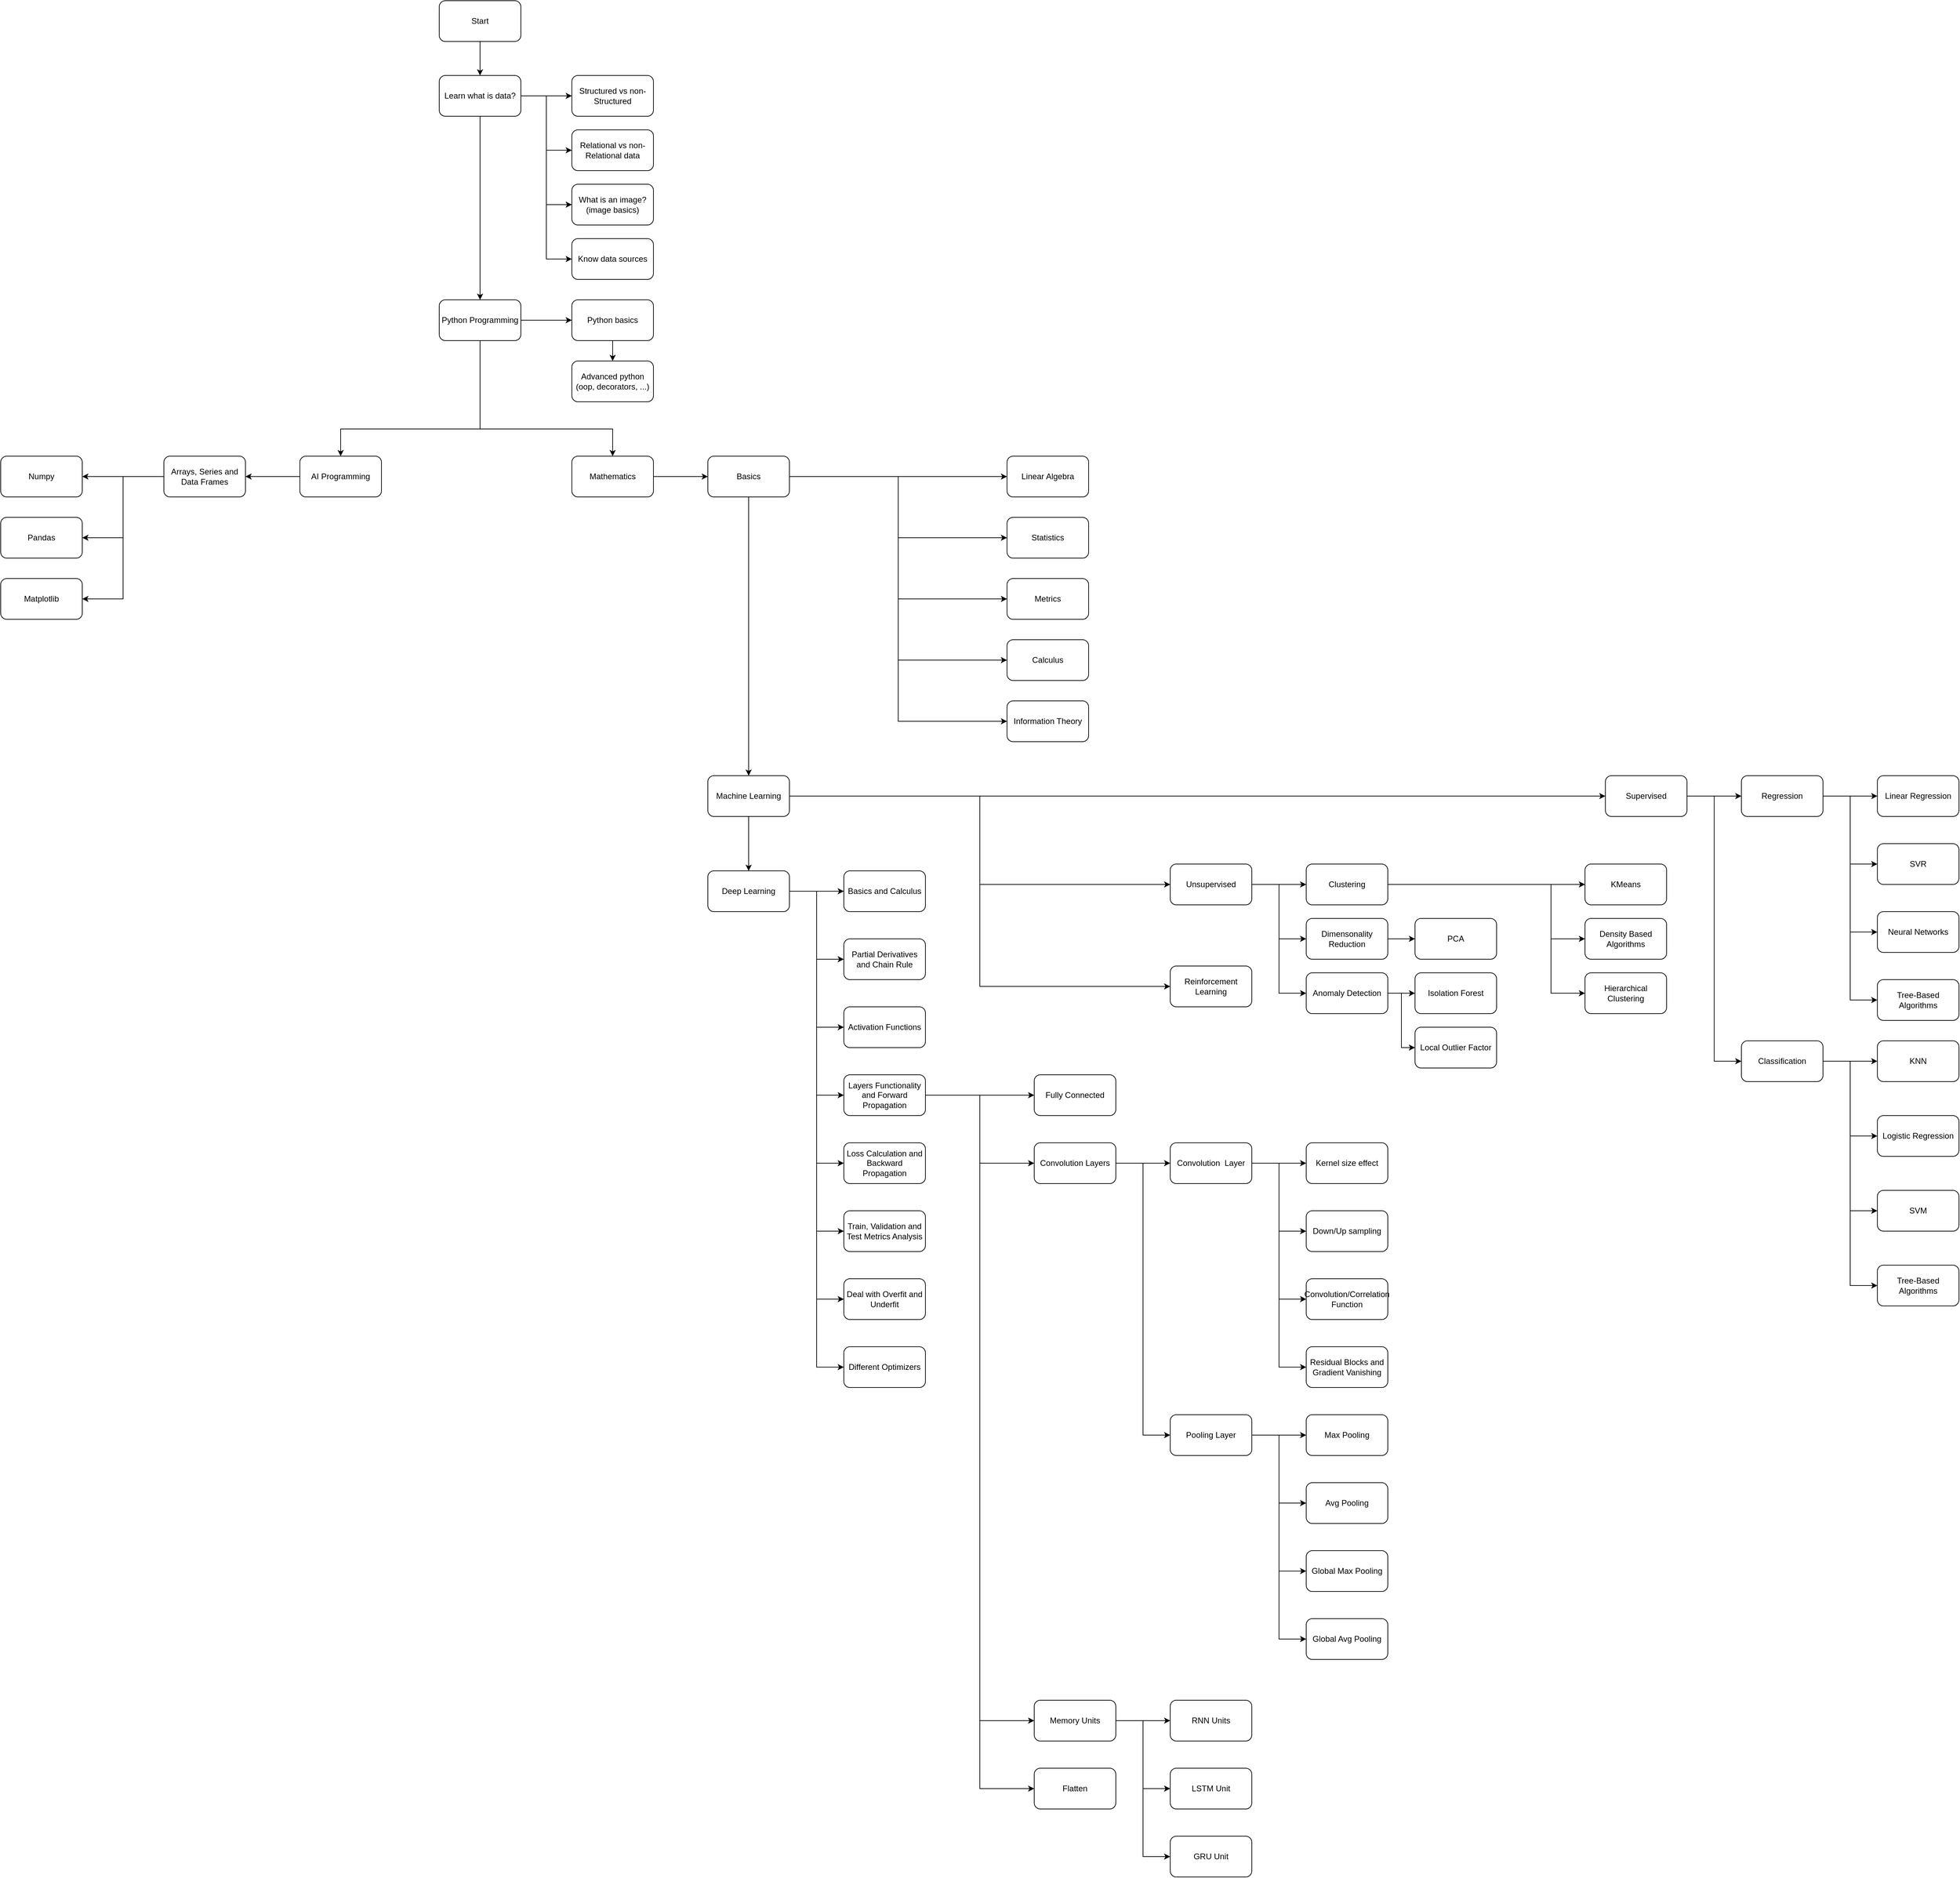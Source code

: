 <mxfile version="21.3.8" type="github">
  <diagram name="Page-1" id="aSMqkt42Gs_4Adb-Ifj2">
    <mxGraphModel dx="2161" dy="725" grid="1" gridSize="10" guides="1" tooltips="1" connect="1" arrows="1" fold="1" page="1" pageScale="1" pageWidth="850" pageHeight="1100" math="0" shadow="0">
      <root>
        <mxCell id="0" />
        <mxCell id="1" parent="0" />
        <mxCell id="REgde3PiPl2RJDlb76gh-10" style="edgeStyle=orthogonalEdgeStyle;rounded=0;orthogonalLoop=1;jettySize=auto;html=1;exitX=0.5;exitY=1;exitDx=0;exitDy=0;entryX=0.5;entryY=0;entryDx=0;entryDy=0;" edge="1" parent="1" source="REgde3PiPl2RJDlb76gh-1" target="REgde3PiPl2RJDlb76gh-3">
          <mxGeometry relative="1" as="geometry" />
        </mxCell>
        <mxCell id="REgde3PiPl2RJDlb76gh-1" value="Start" style="rounded=1;whiteSpace=wrap;html=1;" vertex="1" parent="1">
          <mxGeometry x="365" y="60" width="120" height="60" as="geometry" />
        </mxCell>
        <mxCell id="REgde3PiPl2RJDlb76gh-14" style="edgeStyle=orthogonalEdgeStyle;rounded=0;orthogonalLoop=1;jettySize=auto;html=1;entryX=0.5;entryY=0;entryDx=0;entryDy=0;" edge="1" parent="1" source="REgde3PiPl2RJDlb76gh-3" target="REgde3PiPl2RJDlb76gh-13">
          <mxGeometry relative="1" as="geometry" />
        </mxCell>
        <mxCell id="REgde3PiPl2RJDlb76gh-26" style="edgeStyle=orthogonalEdgeStyle;rounded=0;orthogonalLoop=1;jettySize=auto;html=1;exitX=1;exitY=0.5;exitDx=0;exitDy=0;entryX=0;entryY=0.5;entryDx=0;entryDy=0;" edge="1" parent="1" source="REgde3PiPl2RJDlb76gh-3" target="REgde3PiPl2RJDlb76gh-4">
          <mxGeometry relative="1" as="geometry" />
        </mxCell>
        <mxCell id="REgde3PiPl2RJDlb76gh-27" style="edgeStyle=orthogonalEdgeStyle;rounded=0;orthogonalLoop=1;jettySize=auto;html=1;exitX=1;exitY=0.5;exitDx=0;exitDy=0;entryX=0;entryY=0.5;entryDx=0;entryDy=0;" edge="1" parent="1" source="REgde3PiPl2RJDlb76gh-3" target="REgde3PiPl2RJDlb76gh-5">
          <mxGeometry relative="1" as="geometry" />
        </mxCell>
        <mxCell id="REgde3PiPl2RJDlb76gh-28" style="edgeStyle=orthogonalEdgeStyle;rounded=0;orthogonalLoop=1;jettySize=auto;html=1;exitX=1;exitY=0.5;exitDx=0;exitDy=0;entryX=0;entryY=0.5;entryDx=0;entryDy=0;" edge="1" parent="1" source="REgde3PiPl2RJDlb76gh-3" target="REgde3PiPl2RJDlb76gh-6">
          <mxGeometry relative="1" as="geometry" />
        </mxCell>
        <mxCell id="REgde3PiPl2RJDlb76gh-29" style="edgeStyle=orthogonalEdgeStyle;rounded=0;orthogonalLoop=1;jettySize=auto;html=1;exitX=1;exitY=0.5;exitDx=0;exitDy=0;entryX=0;entryY=0.5;entryDx=0;entryDy=0;" edge="1" parent="1" source="REgde3PiPl2RJDlb76gh-3" target="REgde3PiPl2RJDlb76gh-23">
          <mxGeometry relative="1" as="geometry" />
        </mxCell>
        <mxCell id="REgde3PiPl2RJDlb76gh-3" value="Learn what is data?" style="rounded=1;whiteSpace=wrap;html=1;" vertex="1" parent="1">
          <mxGeometry x="365" y="170" width="120" height="60" as="geometry" />
        </mxCell>
        <mxCell id="REgde3PiPl2RJDlb76gh-4" value="Structured vs non-Structured" style="rounded=1;whiteSpace=wrap;html=1;" vertex="1" parent="1">
          <mxGeometry x="560" y="170" width="120" height="60" as="geometry" />
        </mxCell>
        <mxCell id="REgde3PiPl2RJDlb76gh-5" value="Relational vs non-Relational data" style="rounded=1;whiteSpace=wrap;html=1;" vertex="1" parent="1">
          <mxGeometry x="560" y="250" width="120" height="60" as="geometry" />
        </mxCell>
        <mxCell id="REgde3PiPl2RJDlb76gh-6" value="What is an image?&lt;br&gt;(image basics)" style="rounded=1;whiteSpace=wrap;html=1;" vertex="1" parent="1">
          <mxGeometry x="560" y="330" width="120" height="60" as="geometry" />
        </mxCell>
        <mxCell id="REgde3PiPl2RJDlb76gh-17" style="edgeStyle=orthogonalEdgeStyle;rounded=0;orthogonalLoop=1;jettySize=auto;html=1;exitX=1;exitY=0.5;exitDx=0;exitDy=0;entryX=0;entryY=0.5;entryDx=0;entryDy=0;" edge="1" parent="1" source="REgde3PiPl2RJDlb76gh-13" target="REgde3PiPl2RJDlb76gh-15">
          <mxGeometry relative="1" as="geometry" />
        </mxCell>
        <mxCell id="REgde3PiPl2RJDlb76gh-21" style="edgeStyle=orthogonalEdgeStyle;rounded=0;orthogonalLoop=1;jettySize=auto;html=1;exitX=0.5;exitY=1;exitDx=0;exitDy=0;entryX=0.5;entryY=0;entryDx=0;entryDy=0;" edge="1" parent="1" source="REgde3PiPl2RJDlb76gh-13" target="REgde3PiPl2RJDlb76gh-20">
          <mxGeometry relative="1" as="geometry">
            <Array as="points">
              <mxPoint x="425" y="690" />
              <mxPoint x="620" y="690" />
            </Array>
          </mxGeometry>
        </mxCell>
        <mxCell id="REgde3PiPl2RJDlb76gh-22" style="edgeStyle=orthogonalEdgeStyle;rounded=0;orthogonalLoop=1;jettySize=auto;html=1;exitX=0.5;exitY=1;exitDx=0;exitDy=0;entryX=0.5;entryY=0;entryDx=0;entryDy=0;" edge="1" parent="1" source="REgde3PiPl2RJDlb76gh-13" target="REgde3PiPl2RJDlb76gh-19">
          <mxGeometry relative="1" as="geometry">
            <Array as="points">
              <mxPoint x="425" y="690" />
              <mxPoint x="220" y="690" />
            </Array>
          </mxGeometry>
        </mxCell>
        <mxCell id="REgde3PiPl2RJDlb76gh-13" value="Python Programming" style="rounded=1;whiteSpace=wrap;html=1;" vertex="1" parent="1">
          <mxGeometry x="365" y="500" width="120" height="60" as="geometry" />
        </mxCell>
        <mxCell id="REgde3PiPl2RJDlb76gh-18" style="edgeStyle=orthogonalEdgeStyle;rounded=0;orthogonalLoop=1;jettySize=auto;html=1;exitX=0.5;exitY=1;exitDx=0;exitDy=0;entryX=0.5;entryY=0;entryDx=0;entryDy=0;" edge="1" parent="1" source="REgde3PiPl2RJDlb76gh-15" target="REgde3PiPl2RJDlb76gh-16">
          <mxGeometry relative="1" as="geometry" />
        </mxCell>
        <mxCell id="REgde3PiPl2RJDlb76gh-15" value="Python basics" style="rounded=1;whiteSpace=wrap;html=1;" vertex="1" parent="1">
          <mxGeometry x="560" y="500" width="120" height="60" as="geometry" />
        </mxCell>
        <mxCell id="REgde3PiPl2RJDlb76gh-16" value="Advanced python&lt;br&gt;(oop, decorators, ...)" style="rounded=1;whiteSpace=wrap;html=1;" vertex="1" parent="1">
          <mxGeometry x="560" y="590" width="120" height="60" as="geometry" />
        </mxCell>
        <mxCell id="REgde3PiPl2RJDlb76gh-36" style="edgeStyle=orthogonalEdgeStyle;rounded=0;orthogonalLoop=1;jettySize=auto;html=1;exitX=0;exitY=0.5;exitDx=0;exitDy=0;entryX=1;entryY=0.5;entryDx=0;entryDy=0;" edge="1" parent="1" source="REgde3PiPl2RJDlb76gh-19" target="REgde3PiPl2RJDlb76gh-35">
          <mxGeometry relative="1" as="geometry" />
        </mxCell>
        <mxCell id="REgde3PiPl2RJDlb76gh-19" value="AI Programming" style="rounded=1;whiteSpace=wrap;html=1;" vertex="1" parent="1">
          <mxGeometry x="160" y="730" width="120" height="60" as="geometry" />
        </mxCell>
        <mxCell id="REgde3PiPl2RJDlb76gh-45" style="edgeStyle=orthogonalEdgeStyle;rounded=0;orthogonalLoop=1;jettySize=auto;html=1;exitX=1;exitY=0.5;exitDx=0;exitDy=0;entryX=0;entryY=0.5;entryDx=0;entryDy=0;" edge="1" parent="1" source="REgde3PiPl2RJDlb76gh-20" target="REgde3PiPl2RJDlb76gh-42">
          <mxGeometry relative="1" as="geometry" />
        </mxCell>
        <mxCell id="REgde3PiPl2RJDlb76gh-20" value="Mathematics" style="rounded=1;whiteSpace=wrap;html=1;" vertex="1" parent="1">
          <mxGeometry x="560" y="730" width="120" height="60" as="geometry" />
        </mxCell>
        <mxCell id="REgde3PiPl2RJDlb76gh-23" value="Know data sources" style="rounded=1;whiteSpace=wrap;html=1;" vertex="1" parent="1">
          <mxGeometry x="560" y="410" width="120" height="60" as="geometry" />
        </mxCell>
        <mxCell id="REgde3PiPl2RJDlb76gh-32" value="Numpy" style="rounded=1;whiteSpace=wrap;html=1;" vertex="1" parent="1">
          <mxGeometry x="-280" y="730" width="120" height="60" as="geometry" />
        </mxCell>
        <mxCell id="REgde3PiPl2RJDlb76gh-33" value="Pandas" style="rounded=1;whiteSpace=wrap;html=1;" vertex="1" parent="1">
          <mxGeometry x="-280" y="820" width="120" height="60" as="geometry" />
        </mxCell>
        <mxCell id="REgde3PiPl2RJDlb76gh-34" value="Matplotlib" style="rounded=1;whiteSpace=wrap;html=1;" vertex="1" parent="1">
          <mxGeometry x="-280" y="910" width="120" height="60" as="geometry" />
        </mxCell>
        <mxCell id="REgde3PiPl2RJDlb76gh-39" style="edgeStyle=orthogonalEdgeStyle;rounded=0;orthogonalLoop=1;jettySize=auto;html=1;exitX=0;exitY=0.5;exitDx=0;exitDy=0;entryX=1;entryY=0.5;entryDx=0;entryDy=0;" edge="1" parent="1" source="REgde3PiPl2RJDlb76gh-35" target="REgde3PiPl2RJDlb76gh-32">
          <mxGeometry relative="1" as="geometry" />
        </mxCell>
        <mxCell id="REgde3PiPl2RJDlb76gh-40" style="edgeStyle=orthogonalEdgeStyle;rounded=0;orthogonalLoop=1;jettySize=auto;html=1;exitX=0;exitY=0.5;exitDx=0;exitDy=0;entryX=1;entryY=0.5;entryDx=0;entryDy=0;" edge="1" parent="1" source="REgde3PiPl2RJDlb76gh-35" target="REgde3PiPl2RJDlb76gh-33">
          <mxGeometry relative="1" as="geometry" />
        </mxCell>
        <mxCell id="REgde3PiPl2RJDlb76gh-41" style="edgeStyle=orthogonalEdgeStyle;rounded=0;orthogonalLoop=1;jettySize=auto;html=1;exitX=0;exitY=0.5;exitDx=0;exitDy=0;entryX=1;entryY=0.5;entryDx=0;entryDy=0;" edge="1" parent="1" source="REgde3PiPl2RJDlb76gh-35" target="REgde3PiPl2RJDlb76gh-34">
          <mxGeometry relative="1" as="geometry" />
        </mxCell>
        <mxCell id="REgde3PiPl2RJDlb76gh-35" value="Arrays, Series and Data Frames" style="rounded=1;whiteSpace=wrap;html=1;" vertex="1" parent="1">
          <mxGeometry x="-40" y="730" width="120" height="60" as="geometry" />
        </mxCell>
        <mxCell id="REgde3PiPl2RJDlb76gh-47" style="edgeStyle=orthogonalEdgeStyle;rounded=0;orthogonalLoop=1;jettySize=auto;html=1;exitX=1;exitY=0.5;exitDx=0;exitDy=0;entryX=0;entryY=0.5;entryDx=0;entryDy=0;" edge="1" parent="1" source="REgde3PiPl2RJDlb76gh-42" target="REgde3PiPl2RJDlb76gh-46">
          <mxGeometry relative="1" as="geometry" />
        </mxCell>
        <mxCell id="REgde3PiPl2RJDlb76gh-49" style="edgeStyle=orthogonalEdgeStyle;rounded=0;orthogonalLoop=1;jettySize=auto;html=1;exitX=1;exitY=0.5;exitDx=0;exitDy=0;entryX=0;entryY=0.5;entryDx=0;entryDy=0;" edge="1" parent="1" source="REgde3PiPl2RJDlb76gh-42" target="REgde3PiPl2RJDlb76gh-48">
          <mxGeometry relative="1" as="geometry" />
        </mxCell>
        <mxCell id="REgde3PiPl2RJDlb76gh-51" style="edgeStyle=orthogonalEdgeStyle;rounded=0;orthogonalLoop=1;jettySize=auto;html=1;exitX=1;exitY=0.5;exitDx=0;exitDy=0;entryX=0;entryY=0.5;entryDx=0;entryDy=0;" edge="1" parent="1" source="REgde3PiPl2RJDlb76gh-42" target="REgde3PiPl2RJDlb76gh-50">
          <mxGeometry relative="1" as="geometry" />
        </mxCell>
        <mxCell id="REgde3PiPl2RJDlb76gh-53" style="edgeStyle=orthogonalEdgeStyle;rounded=0;orthogonalLoop=1;jettySize=auto;html=1;exitX=1;exitY=0.5;exitDx=0;exitDy=0;entryX=0;entryY=0.5;entryDx=0;entryDy=0;" edge="1" parent="1" source="REgde3PiPl2RJDlb76gh-42" target="REgde3PiPl2RJDlb76gh-52">
          <mxGeometry relative="1" as="geometry" />
        </mxCell>
        <mxCell id="REgde3PiPl2RJDlb76gh-55" style="edgeStyle=orthogonalEdgeStyle;rounded=0;orthogonalLoop=1;jettySize=auto;html=1;exitX=1;exitY=0.5;exitDx=0;exitDy=0;entryX=0;entryY=0.5;entryDx=0;entryDy=0;" edge="1" parent="1" source="REgde3PiPl2RJDlb76gh-42" target="REgde3PiPl2RJDlb76gh-54">
          <mxGeometry relative="1" as="geometry" />
        </mxCell>
        <mxCell id="REgde3PiPl2RJDlb76gh-56" style="edgeStyle=orthogonalEdgeStyle;rounded=0;orthogonalLoop=1;jettySize=auto;html=1;exitX=0.5;exitY=1;exitDx=0;exitDy=0;" edge="1" parent="1" source="REgde3PiPl2RJDlb76gh-42" target="REgde3PiPl2RJDlb76gh-43">
          <mxGeometry relative="1" as="geometry" />
        </mxCell>
        <mxCell id="REgde3PiPl2RJDlb76gh-42" value="Basics" style="rounded=1;whiteSpace=wrap;html=1;" vertex="1" parent="1">
          <mxGeometry x="760" y="730" width="120" height="60" as="geometry" />
        </mxCell>
        <mxCell id="REgde3PiPl2RJDlb76gh-62" style="edgeStyle=orthogonalEdgeStyle;rounded=0;orthogonalLoop=1;jettySize=auto;html=1;exitX=1;exitY=0.5;exitDx=0;exitDy=0;entryX=0;entryY=0.5;entryDx=0;entryDy=0;" edge="1" parent="1" source="REgde3PiPl2RJDlb76gh-43" target="REgde3PiPl2RJDlb76gh-57">
          <mxGeometry relative="1" as="geometry" />
        </mxCell>
        <mxCell id="REgde3PiPl2RJDlb76gh-116" style="edgeStyle=orthogonalEdgeStyle;rounded=0;orthogonalLoop=1;jettySize=auto;html=1;exitX=0.5;exitY=1;exitDx=0;exitDy=0;" edge="1" parent="1" source="REgde3PiPl2RJDlb76gh-43" target="REgde3PiPl2RJDlb76gh-44">
          <mxGeometry relative="1" as="geometry" />
        </mxCell>
        <mxCell id="REgde3PiPl2RJDlb76gh-139" style="edgeStyle=orthogonalEdgeStyle;rounded=0;orthogonalLoop=1;jettySize=auto;html=1;exitX=1;exitY=0.5;exitDx=0;exitDy=0;entryX=0;entryY=0.5;entryDx=0;entryDy=0;" edge="1" parent="1" source="REgde3PiPl2RJDlb76gh-43" target="REgde3PiPl2RJDlb76gh-58">
          <mxGeometry relative="1" as="geometry" />
        </mxCell>
        <mxCell id="REgde3PiPl2RJDlb76gh-140" style="edgeStyle=orthogonalEdgeStyle;rounded=0;orthogonalLoop=1;jettySize=auto;html=1;exitX=1;exitY=0.5;exitDx=0;exitDy=0;entryX=0;entryY=0.5;entryDx=0;entryDy=0;" edge="1" parent="1" source="REgde3PiPl2RJDlb76gh-43" target="REgde3PiPl2RJDlb76gh-59">
          <mxGeometry relative="1" as="geometry" />
        </mxCell>
        <mxCell id="REgde3PiPl2RJDlb76gh-43" value="Machine Learning" style="rounded=1;whiteSpace=wrap;html=1;" vertex="1" parent="1">
          <mxGeometry x="760" y="1200" width="120" height="60" as="geometry" />
        </mxCell>
        <mxCell id="REgde3PiPl2RJDlb76gh-68" style="edgeStyle=orthogonalEdgeStyle;rounded=0;orthogonalLoop=1;jettySize=auto;html=1;exitX=1;exitY=0.5;exitDx=0;exitDy=0;entryX=0;entryY=0.5;entryDx=0;entryDy=0;" edge="1" parent="1" source="REgde3PiPl2RJDlb76gh-44" target="REgde3PiPl2RJDlb76gh-63">
          <mxGeometry relative="1" as="geometry" />
        </mxCell>
        <mxCell id="REgde3PiPl2RJDlb76gh-69" style="edgeStyle=orthogonalEdgeStyle;rounded=0;orthogonalLoop=1;jettySize=auto;html=1;exitX=1;exitY=0.5;exitDx=0;exitDy=0;entryX=0;entryY=0.5;entryDx=0;entryDy=0;" edge="1" parent="1" source="REgde3PiPl2RJDlb76gh-44" target="REgde3PiPl2RJDlb76gh-64">
          <mxGeometry relative="1" as="geometry" />
        </mxCell>
        <mxCell id="REgde3PiPl2RJDlb76gh-70" style="edgeStyle=orthogonalEdgeStyle;rounded=0;orthogonalLoop=1;jettySize=auto;html=1;exitX=1;exitY=0.5;exitDx=0;exitDy=0;entryX=0;entryY=0.5;entryDx=0;entryDy=0;" edge="1" parent="1" source="REgde3PiPl2RJDlb76gh-44" target="REgde3PiPl2RJDlb76gh-65">
          <mxGeometry relative="1" as="geometry" />
        </mxCell>
        <mxCell id="REgde3PiPl2RJDlb76gh-71" style="edgeStyle=orthogonalEdgeStyle;rounded=0;orthogonalLoop=1;jettySize=auto;html=1;exitX=1;exitY=0.5;exitDx=0;exitDy=0;entryX=0;entryY=0.5;entryDx=0;entryDy=0;" edge="1" parent="1" source="REgde3PiPl2RJDlb76gh-44" target="REgde3PiPl2RJDlb76gh-66">
          <mxGeometry relative="1" as="geometry" />
        </mxCell>
        <mxCell id="REgde3PiPl2RJDlb76gh-72" style="edgeStyle=orthogonalEdgeStyle;rounded=0;orthogonalLoop=1;jettySize=auto;html=1;exitX=1;exitY=0.5;exitDx=0;exitDy=0;entryX=0;entryY=0.5;entryDx=0;entryDy=0;" edge="1" parent="1" source="REgde3PiPl2RJDlb76gh-44" target="REgde3PiPl2RJDlb76gh-67">
          <mxGeometry relative="1" as="geometry" />
        </mxCell>
        <mxCell id="REgde3PiPl2RJDlb76gh-75" style="edgeStyle=orthogonalEdgeStyle;rounded=0;orthogonalLoop=1;jettySize=auto;html=1;exitX=1;exitY=0.5;exitDx=0;exitDy=0;entryX=0;entryY=0.5;entryDx=0;entryDy=0;" edge="1" parent="1" source="REgde3PiPl2RJDlb76gh-44" target="REgde3PiPl2RJDlb76gh-73">
          <mxGeometry relative="1" as="geometry" />
        </mxCell>
        <mxCell id="REgde3PiPl2RJDlb76gh-76" style="edgeStyle=orthogonalEdgeStyle;rounded=0;orthogonalLoop=1;jettySize=auto;html=1;exitX=1;exitY=0.5;exitDx=0;exitDy=0;entryX=0;entryY=0.5;entryDx=0;entryDy=0;" edge="1" parent="1" source="REgde3PiPl2RJDlb76gh-44" target="REgde3PiPl2RJDlb76gh-74">
          <mxGeometry relative="1" as="geometry" />
        </mxCell>
        <mxCell id="REgde3PiPl2RJDlb76gh-78" style="edgeStyle=orthogonalEdgeStyle;rounded=0;orthogonalLoop=1;jettySize=auto;html=1;exitX=1;exitY=0.5;exitDx=0;exitDy=0;entryX=0;entryY=0.5;entryDx=0;entryDy=0;" edge="1" parent="1" source="REgde3PiPl2RJDlb76gh-44" target="REgde3PiPl2RJDlb76gh-77">
          <mxGeometry relative="1" as="geometry" />
        </mxCell>
        <mxCell id="REgde3PiPl2RJDlb76gh-44" value="Deep Learning" style="rounded=1;whiteSpace=wrap;html=1;" vertex="1" parent="1">
          <mxGeometry x="760" y="1340" width="120" height="60" as="geometry" />
        </mxCell>
        <mxCell id="REgde3PiPl2RJDlb76gh-46" value="Linear Algebra" style="rounded=1;whiteSpace=wrap;html=1;" vertex="1" parent="1">
          <mxGeometry x="1200" y="730" width="120" height="60" as="geometry" />
        </mxCell>
        <mxCell id="REgde3PiPl2RJDlb76gh-48" value="Statistics" style="rounded=1;whiteSpace=wrap;html=1;" vertex="1" parent="1">
          <mxGeometry x="1200" y="820" width="120" height="60" as="geometry" />
        </mxCell>
        <mxCell id="REgde3PiPl2RJDlb76gh-50" value="Metrics" style="rounded=1;whiteSpace=wrap;html=1;" vertex="1" parent="1">
          <mxGeometry x="1200" y="910" width="120" height="60" as="geometry" />
        </mxCell>
        <mxCell id="REgde3PiPl2RJDlb76gh-52" value="Calculus" style="rounded=1;whiteSpace=wrap;html=1;" vertex="1" parent="1">
          <mxGeometry x="1200" y="1000" width="120" height="60" as="geometry" />
        </mxCell>
        <mxCell id="REgde3PiPl2RJDlb76gh-54" value="Information Theory" style="rounded=1;whiteSpace=wrap;html=1;" vertex="1" parent="1">
          <mxGeometry x="1200" y="1090" width="120" height="60" as="geometry" />
        </mxCell>
        <mxCell id="REgde3PiPl2RJDlb76gh-118" style="edgeStyle=orthogonalEdgeStyle;rounded=0;orthogonalLoop=1;jettySize=auto;html=1;exitX=1;exitY=0.5;exitDx=0;exitDy=0;entryX=0;entryY=0.5;entryDx=0;entryDy=0;" edge="1" parent="1" source="REgde3PiPl2RJDlb76gh-57" target="REgde3PiPl2RJDlb76gh-60">
          <mxGeometry relative="1" as="geometry" />
        </mxCell>
        <mxCell id="REgde3PiPl2RJDlb76gh-119" style="edgeStyle=orthogonalEdgeStyle;rounded=0;orthogonalLoop=1;jettySize=auto;html=1;exitX=1;exitY=0.5;exitDx=0;exitDy=0;entryX=0;entryY=0.5;entryDx=0;entryDy=0;" edge="1" parent="1" source="REgde3PiPl2RJDlb76gh-57" target="REgde3PiPl2RJDlb76gh-61">
          <mxGeometry relative="1" as="geometry" />
        </mxCell>
        <mxCell id="REgde3PiPl2RJDlb76gh-57" value="Supervised&lt;br&gt;" style="rounded=1;whiteSpace=wrap;html=1;" vertex="1" parent="1">
          <mxGeometry x="2080" y="1200" width="120" height="60" as="geometry" />
        </mxCell>
        <mxCell id="REgde3PiPl2RJDlb76gh-143" style="edgeStyle=orthogonalEdgeStyle;rounded=0;orthogonalLoop=1;jettySize=auto;html=1;exitX=1;exitY=0.5;exitDx=0;exitDy=0;entryX=0;entryY=0.5;entryDx=0;entryDy=0;" edge="1" parent="1" source="REgde3PiPl2RJDlb76gh-58" target="REgde3PiPl2RJDlb76gh-142">
          <mxGeometry relative="1" as="geometry" />
        </mxCell>
        <mxCell id="REgde3PiPl2RJDlb76gh-149" style="edgeStyle=orthogonalEdgeStyle;rounded=0;orthogonalLoop=1;jettySize=auto;html=1;exitX=1;exitY=0.5;exitDx=0;exitDy=0;entryX=0;entryY=0.5;entryDx=0;entryDy=0;" edge="1" parent="1" source="REgde3PiPl2RJDlb76gh-58" target="REgde3PiPl2RJDlb76gh-148">
          <mxGeometry relative="1" as="geometry" />
        </mxCell>
        <mxCell id="REgde3PiPl2RJDlb76gh-151" style="edgeStyle=orthogonalEdgeStyle;rounded=0;orthogonalLoop=1;jettySize=auto;html=1;exitX=1;exitY=0.5;exitDx=0;exitDy=0;entryX=0;entryY=0.5;entryDx=0;entryDy=0;" edge="1" parent="1" source="REgde3PiPl2RJDlb76gh-58" target="REgde3PiPl2RJDlb76gh-150">
          <mxGeometry relative="1" as="geometry" />
        </mxCell>
        <mxCell id="REgde3PiPl2RJDlb76gh-58" value="Unsupervised" style="rounded=1;whiteSpace=wrap;html=1;" vertex="1" parent="1">
          <mxGeometry x="1440" y="1330" width="120" height="60" as="geometry" />
        </mxCell>
        <mxCell id="REgde3PiPl2RJDlb76gh-59" value="Reinforcement Learning" style="rounded=1;whiteSpace=wrap;html=1;" vertex="1" parent="1">
          <mxGeometry x="1440" y="1480" width="120" height="60" as="geometry" />
        </mxCell>
        <mxCell id="REgde3PiPl2RJDlb76gh-123" style="edgeStyle=orthogonalEdgeStyle;rounded=0;orthogonalLoop=1;jettySize=auto;html=1;exitX=1;exitY=0.5;exitDx=0;exitDy=0;entryX=0;entryY=0.5;entryDx=0;entryDy=0;" edge="1" parent="1" source="REgde3PiPl2RJDlb76gh-60" target="REgde3PiPl2RJDlb76gh-120">
          <mxGeometry relative="1" as="geometry" />
        </mxCell>
        <mxCell id="REgde3PiPl2RJDlb76gh-124" style="edgeStyle=orthogonalEdgeStyle;rounded=0;orthogonalLoop=1;jettySize=auto;html=1;exitX=1;exitY=0.5;exitDx=0;exitDy=0;entryX=0;entryY=0.5;entryDx=0;entryDy=0;" edge="1" parent="1" source="REgde3PiPl2RJDlb76gh-60" target="REgde3PiPl2RJDlb76gh-121">
          <mxGeometry relative="1" as="geometry" />
        </mxCell>
        <mxCell id="REgde3PiPl2RJDlb76gh-125" style="edgeStyle=orthogonalEdgeStyle;rounded=0;orthogonalLoop=1;jettySize=auto;html=1;exitX=1;exitY=0.5;exitDx=0;exitDy=0;entryX=0;entryY=0.5;entryDx=0;entryDy=0;" edge="1" parent="1" source="REgde3PiPl2RJDlb76gh-60" target="REgde3PiPl2RJDlb76gh-122">
          <mxGeometry relative="1" as="geometry" />
        </mxCell>
        <mxCell id="REgde3PiPl2RJDlb76gh-127" style="edgeStyle=orthogonalEdgeStyle;rounded=0;orthogonalLoop=1;jettySize=auto;html=1;exitX=1;exitY=0.5;exitDx=0;exitDy=0;entryX=0;entryY=0.5;entryDx=0;entryDy=0;" edge="1" parent="1" source="REgde3PiPl2RJDlb76gh-60" target="REgde3PiPl2RJDlb76gh-126">
          <mxGeometry relative="1" as="geometry" />
        </mxCell>
        <mxCell id="REgde3PiPl2RJDlb76gh-60" value="Regression" style="rounded=1;whiteSpace=wrap;html=1;" vertex="1" parent="1">
          <mxGeometry x="2280" y="1200" width="120" height="60" as="geometry" />
        </mxCell>
        <mxCell id="REgde3PiPl2RJDlb76gh-129" style="edgeStyle=orthogonalEdgeStyle;rounded=0;orthogonalLoop=1;jettySize=auto;html=1;exitX=1;exitY=0.5;exitDx=0;exitDy=0;entryX=0;entryY=0.5;entryDx=0;entryDy=0;" edge="1" parent="1" source="REgde3PiPl2RJDlb76gh-61" target="REgde3PiPl2RJDlb76gh-128">
          <mxGeometry relative="1" as="geometry" />
        </mxCell>
        <mxCell id="REgde3PiPl2RJDlb76gh-136" style="edgeStyle=orthogonalEdgeStyle;rounded=0;orthogonalLoop=1;jettySize=auto;html=1;exitX=1;exitY=0.5;exitDx=0;exitDy=0;entryX=0;entryY=0.5;entryDx=0;entryDy=0;" edge="1" parent="1" source="REgde3PiPl2RJDlb76gh-61" target="REgde3PiPl2RJDlb76gh-130">
          <mxGeometry relative="1" as="geometry" />
        </mxCell>
        <mxCell id="REgde3PiPl2RJDlb76gh-137" style="edgeStyle=orthogonalEdgeStyle;rounded=0;orthogonalLoop=1;jettySize=auto;html=1;exitX=1;exitY=0.5;exitDx=0;exitDy=0;entryX=0;entryY=0.5;entryDx=0;entryDy=0;" edge="1" parent="1" source="REgde3PiPl2RJDlb76gh-61" target="REgde3PiPl2RJDlb76gh-131">
          <mxGeometry relative="1" as="geometry" />
        </mxCell>
        <mxCell id="REgde3PiPl2RJDlb76gh-138" style="edgeStyle=orthogonalEdgeStyle;rounded=0;orthogonalLoop=1;jettySize=auto;html=1;exitX=1;exitY=0.5;exitDx=0;exitDy=0;entryX=0;entryY=0.5;entryDx=0;entryDy=0;" edge="1" parent="1" source="REgde3PiPl2RJDlb76gh-61" target="REgde3PiPl2RJDlb76gh-134">
          <mxGeometry relative="1" as="geometry" />
        </mxCell>
        <mxCell id="REgde3PiPl2RJDlb76gh-61" value="Classification" style="rounded=1;whiteSpace=wrap;html=1;" vertex="1" parent="1">
          <mxGeometry x="2280" y="1590" width="120" height="60" as="geometry" />
        </mxCell>
        <mxCell id="REgde3PiPl2RJDlb76gh-63" value="Basics and Calculus" style="rounded=1;whiteSpace=wrap;html=1;" vertex="1" parent="1">
          <mxGeometry x="960" y="1340" width="120" height="60" as="geometry" />
        </mxCell>
        <mxCell id="REgde3PiPl2RJDlb76gh-64" value="Partial Derivatives and Chain Rule" style="rounded=1;whiteSpace=wrap;html=1;" vertex="1" parent="1">
          <mxGeometry x="960" y="1440" width="120" height="60" as="geometry" />
        </mxCell>
        <mxCell id="REgde3PiPl2RJDlb76gh-65" value="Activation Functions" style="rounded=1;whiteSpace=wrap;html=1;" vertex="1" parent="1">
          <mxGeometry x="960" y="1540" width="120" height="60" as="geometry" />
        </mxCell>
        <mxCell id="REgde3PiPl2RJDlb76gh-83" style="edgeStyle=orthogonalEdgeStyle;rounded=0;orthogonalLoop=1;jettySize=auto;html=1;exitX=1;exitY=0.5;exitDx=0;exitDy=0;entryX=0;entryY=0.5;entryDx=0;entryDy=0;" edge="1" parent="1" source="REgde3PiPl2RJDlb76gh-66" target="REgde3PiPl2RJDlb76gh-79">
          <mxGeometry relative="1" as="geometry" />
        </mxCell>
        <mxCell id="REgde3PiPl2RJDlb76gh-84" style="edgeStyle=orthogonalEdgeStyle;rounded=0;orthogonalLoop=1;jettySize=auto;html=1;exitX=1;exitY=0.5;exitDx=0;exitDy=0;entryX=0;entryY=0.5;entryDx=0;entryDy=0;" edge="1" parent="1" source="REgde3PiPl2RJDlb76gh-66" target="REgde3PiPl2RJDlb76gh-80">
          <mxGeometry relative="1" as="geometry" />
        </mxCell>
        <mxCell id="REgde3PiPl2RJDlb76gh-85" style="edgeStyle=orthogonalEdgeStyle;rounded=0;orthogonalLoop=1;jettySize=auto;html=1;exitX=1;exitY=0.5;exitDx=0;exitDy=0;entryX=0;entryY=0.5;entryDx=0;entryDy=0;" edge="1" parent="1" source="REgde3PiPl2RJDlb76gh-66" target="REgde3PiPl2RJDlb76gh-81">
          <mxGeometry relative="1" as="geometry" />
        </mxCell>
        <mxCell id="REgde3PiPl2RJDlb76gh-86" style="edgeStyle=orthogonalEdgeStyle;rounded=0;orthogonalLoop=1;jettySize=auto;html=1;exitX=1;exitY=0.5;exitDx=0;exitDy=0;entryX=0;entryY=0.5;entryDx=0;entryDy=0;" edge="1" parent="1" source="REgde3PiPl2RJDlb76gh-66" target="REgde3PiPl2RJDlb76gh-82">
          <mxGeometry relative="1" as="geometry" />
        </mxCell>
        <mxCell id="REgde3PiPl2RJDlb76gh-66" value="Layers Functionality and Forward Propagation" style="rounded=1;whiteSpace=wrap;html=1;" vertex="1" parent="1">
          <mxGeometry x="960" y="1640" width="120" height="60" as="geometry" />
        </mxCell>
        <mxCell id="REgde3PiPl2RJDlb76gh-67" value="Loss Calculation and Backward Propagation" style="rounded=1;whiteSpace=wrap;html=1;" vertex="1" parent="1">
          <mxGeometry x="960" y="1740" width="120" height="60" as="geometry" />
        </mxCell>
        <mxCell id="REgde3PiPl2RJDlb76gh-73" value="Train, Validation and Test Metrics Analysis" style="rounded=1;whiteSpace=wrap;html=1;" vertex="1" parent="1">
          <mxGeometry x="960" y="1840" width="120" height="60" as="geometry" />
        </mxCell>
        <mxCell id="REgde3PiPl2RJDlb76gh-74" value="Deal with Overfit and Underfit" style="rounded=1;whiteSpace=wrap;html=1;" vertex="1" parent="1">
          <mxGeometry x="960" y="1940" width="120" height="60" as="geometry" />
        </mxCell>
        <mxCell id="REgde3PiPl2RJDlb76gh-77" value="Different Optimizers" style="rounded=1;whiteSpace=wrap;html=1;" vertex="1" parent="1">
          <mxGeometry x="960" y="2040" width="120" height="60" as="geometry" />
        </mxCell>
        <mxCell id="REgde3PiPl2RJDlb76gh-79" value="Fully Connected" style="rounded=1;whiteSpace=wrap;html=1;" vertex="1" parent="1">
          <mxGeometry x="1240" y="1640" width="120" height="60" as="geometry" />
        </mxCell>
        <mxCell id="REgde3PiPl2RJDlb76gh-90" style="edgeStyle=orthogonalEdgeStyle;rounded=0;orthogonalLoop=1;jettySize=auto;html=1;exitX=1;exitY=0.5;exitDx=0;exitDy=0;entryX=0;entryY=0.5;entryDx=0;entryDy=0;" edge="1" parent="1" source="REgde3PiPl2RJDlb76gh-80" target="REgde3PiPl2RJDlb76gh-87">
          <mxGeometry relative="1" as="geometry" />
        </mxCell>
        <mxCell id="REgde3PiPl2RJDlb76gh-91" style="edgeStyle=orthogonalEdgeStyle;rounded=0;orthogonalLoop=1;jettySize=auto;html=1;exitX=1;exitY=0.5;exitDx=0;exitDy=0;entryX=0;entryY=0.5;entryDx=0;entryDy=0;" edge="1" parent="1" source="REgde3PiPl2RJDlb76gh-80" target="REgde3PiPl2RJDlb76gh-88">
          <mxGeometry relative="1" as="geometry" />
        </mxCell>
        <mxCell id="REgde3PiPl2RJDlb76gh-80" value="Convolution Layers" style="rounded=1;whiteSpace=wrap;html=1;" vertex="1" parent="1">
          <mxGeometry x="1240" y="1740" width="120" height="60" as="geometry" />
        </mxCell>
        <mxCell id="REgde3PiPl2RJDlb76gh-113" style="edgeStyle=orthogonalEdgeStyle;rounded=0;orthogonalLoop=1;jettySize=auto;html=1;exitX=1;exitY=0.5;exitDx=0;exitDy=0;entryX=0;entryY=0.5;entryDx=0;entryDy=0;" edge="1" parent="1" source="REgde3PiPl2RJDlb76gh-81" target="REgde3PiPl2RJDlb76gh-110">
          <mxGeometry relative="1" as="geometry" />
        </mxCell>
        <mxCell id="REgde3PiPl2RJDlb76gh-114" style="edgeStyle=orthogonalEdgeStyle;rounded=0;orthogonalLoop=1;jettySize=auto;html=1;exitX=1;exitY=0.5;exitDx=0;exitDy=0;entryX=0;entryY=0.5;entryDx=0;entryDy=0;" edge="1" parent="1" source="REgde3PiPl2RJDlb76gh-81" target="REgde3PiPl2RJDlb76gh-111">
          <mxGeometry relative="1" as="geometry" />
        </mxCell>
        <mxCell id="REgde3PiPl2RJDlb76gh-115" style="edgeStyle=orthogonalEdgeStyle;rounded=0;orthogonalLoop=1;jettySize=auto;html=1;exitX=1;exitY=0.5;exitDx=0;exitDy=0;entryX=0;entryY=0.5;entryDx=0;entryDy=0;" edge="1" parent="1" source="REgde3PiPl2RJDlb76gh-81" target="REgde3PiPl2RJDlb76gh-112">
          <mxGeometry relative="1" as="geometry" />
        </mxCell>
        <mxCell id="REgde3PiPl2RJDlb76gh-81" value="Memory Units" style="rounded=1;whiteSpace=wrap;html=1;" vertex="1" parent="1">
          <mxGeometry x="1240" y="2560" width="120" height="60" as="geometry" />
        </mxCell>
        <mxCell id="REgde3PiPl2RJDlb76gh-82" value="Flatten" style="rounded=1;whiteSpace=wrap;html=1;" vertex="1" parent="1">
          <mxGeometry x="1240" y="2660" width="120" height="60" as="geometry" />
        </mxCell>
        <mxCell id="REgde3PiPl2RJDlb76gh-95" style="edgeStyle=orthogonalEdgeStyle;rounded=0;orthogonalLoop=1;jettySize=auto;html=1;exitX=1;exitY=0.5;exitDx=0;exitDy=0;entryX=0;entryY=0.5;entryDx=0;entryDy=0;" edge="1" parent="1" source="REgde3PiPl2RJDlb76gh-87" target="REgde3PiPl2RJDlb76gh-93">
          <mxGeometry relative="1" as="geometry" />
        </mxCell>
        <mxCell id="REgde3PiPl2RJDlb76gh-97" style="edgeStyle=orthogonalEdgeStyle;rounded=0;orthogonalLoop=1;jettySize=auto;html=1;exitX=1;exitY=0.5;exitDx=0;exitDy=0;entryX=0;entryY=0.5;entryDx=0;entryDy=0;" edge="1" parent="1" source="REgde3PiPl2RJDlb76gh-87" target="REgde3PiPl2RJDlb76gh-94">
          <mxGeometry relative="1" as="geometry" />
        </mxCell>
        <mxCell id="REgde3PiPl2RJDlb76gh-98" style="edgeStyle=orthogonalEdgeStyle;rounded=0;orthogonalLoop=1;jettySize=auto;html=1;exitX=1;exitY=0.5;exitDx=0;exitDy=0;entryX=0;entryY=0.5;entryDx=0;entryDy=0;" edge="1" parent="1" source="REgde3PiPl2RJDlb76gh-87" target="REgde3PiPl2RJDlb76gh-96">
          <mxGeometry relative="1" as="geometry" />
        </mxCell>
        <mxCell id="REgde3PiPl2RJDlb76gh-100" style="edgeStyle=orthogonalEdgeStyle;rounded=0;orthogonalLoop=1;jettySize=auto;html=1;exitX=1;exitY=0.5;exitDx=0;exitDy=0;entryX=0;entryY=0.5;entryDx=0;entryDy=0;" edge="1" parent="1" source="REgde3PiPl2RJDlb76gh-87" target="REgde3PiPl2RJDlb76gh-99">
          <mxGeometry relative="1" as="geometry" />
        </mxCell>
        <mxCell id="REgde3PiPl2RJDlb76gh-87" value="Convolution&amp;nbsp; Layer" style="rounded=1;whiteSpace=wrap;html=1;" vertex="1" parent="1">
          <mxGeometry x="1440" y="1740" width="120" height="60" as="geometry" />
        </mxCell>
        <mxCell id="REgde3PiPl2RJDlb76gh-106" style="edgeStyle=orthogonalEdgeStyle;rounded=0;orthogonalLoop=1;jettySize=auto;html=1;exitX=1;exitY=0.5;exitDx=0;exitDy=0;entryX=0;entryY=0.5;entryDx=0;entryDy=0;" edge="1" parent="1" source="REgde3PiPl2RJDlb76gh-88" target="REgde3PiPl2RJDlb76gh-102">
          <mxGeometry relative="1" as="geometry" />
        </mxCell>
        <mxCell id="REgde3PiPl2RJDlb76gh-107" style="edgeStyle=orthogonalEdgeStyle;rounded=0;orthogonalLoop=1;jettySize=auto;html=1;exitX=1;exitY=0.5;exitDx=0;exitDy=0;entryX=0;entryY=0.5;entryDx=0;entryDy=0;" edge="1" parent="1" source="REgde3PiPl2RJDlb76gh-88" target="REgde3PiPl2RJDlb76gh-103">
          <mxGeometry relative="1" as="geometry" />
        </mxCell>
        <mxCell id="REgde3PiPl2RJDlb76gh-108" style="edgeStyle=orthogonalEdgeStyle;rounded=0;orthogonalLoop=1;jettySize=auto;html=1;exitX=1;exitY=0.5;exitDx=0;exitDy=0;entryX=0;entryY=0.5;entryDx=0;entryDy=0;" edge="1" parent="1" source="REgde3PiPl2RJDlb76gh-88" target="REgde3PiPl2RJDlb76gh-104">
          <mxGeometry relative="1" as="geometry" />
        </mxCell>
        <mxCell id="REgde3PiPl2RJDlb76gh-109" style="edgeStyle=orthogonalEdgeStyle;rounded=0;orthogonalLoop=1;jettySize=auto;html=1;exitX=1;exitY=0.5;exitDx=0;exitDy=0;entryX=0;entryY=0.5;entryDx=0;entryDy=0;" edge="1" parent="1" source="REgde3PiPl2RJDlb76gh-88" target="REgde3PiPl2RJDlb76gh-105">
          <mxGeometry relative="1" as="geometry" />
        </mxCell>
        <mxCell id="REgde3PiPl2RJDlb76gh-88" value="Pooling Layer" style="rounded=1;whiteSpace=wrap;html=1;" vertex="1" parent="1">
          <mxGeometry x="1440" y="2140" width="120" height="60" as="geometry" />
        </mxCell>
        <mxCell id="REgde3PiPl2RJDlb76gh-93" value="Kernel size effect" style="rounded=1;whiteSpace=wrap;html=1;" vertex="1" parent="1">
          <mxGeometry x="1640" y="1740" width="120" height="60" as="geometry" />
        </mxCell>
        <mxCell id="REgde3PiPl2RJDlb76gh-94" value="Down/Up sampling" style="rounded=1;whiteSpace=wrap;html=1;" vertex="1" parent="1">
          <mxGeometry x="1640" y="1840" width="120" height="60" as="geometry" />
        </mxCell>
        <mxCell id="REgde3PiPl2RJDlb76gh-96" value="&lt;p style=&quot;line-height: 120%;&quot;&gt;Convolution/Correlation Function&lt;/p&gt;" style="rounded=1;whiteSpace=wrap;html=1;" vertex="1" parent="1">
          <mxGeometry x="1640" y="1940" width="120" height="60" as="geometry" />
        </mxCell>
        <mxCell id="REgde3PiPl2RJDlb76gh-99" value="&lt;p style=&quot;line-height: 120%;&quot;&gt;Residual Blocks and Gradient Vanishing&lt;/p&gt;" style="rounded=1;whiteSpace=wrap;html=1;" vertex="1" parent="1">
          <mxGeometry x="1640" y="2040" width="120" height="60" as="geometry" />
        </mxCell>
        <mxCell id="REgde3PiPl2RJDlb76gh-102" value="Max Pooling" style="rounded=1;whiteSpace=wrap;html=1;" vertex="1" parent="1">
          <mxGeometry x="1640" y="2140" width="120" height="60" as="geometry" />
        </mxCell>
        <mxCell id="REgde3PiPl2RJDlb76gh-103" value="Avg Pooling" style="rounded=1;whiteSpace=wrap;html=1;" vertex="1" parent="1">
          <mxGeometry x="1640" y="2240" width="120" height="60" as="geometry" />
        </mxCell>
        <mxCell id="REgde3PiPl2RJDlb76gh-104" value="Global Max Pooling" style="rounded=1;whiteSpace=wrap;html=1;" vertex="1" parent="1">
          <mxGeometry x="1640" y="2340" width="120" height="60" as="geometry" />
        </mxCell>
        <mxCell id="REgde3PiPl2RJDlb76gh-105" value="Global Avg Pooling" style="rounded=1;whiteSpace=wrap;html=1;" vertex="1" parent="1">
          <mxGeometry x="1640" y="2440" width="120" height="60" as="geometry" />
        </mxCell>
        <mxCell id="REgde3PiPl2RJDlb76gh-110" value="RNN Units" style="rounded=1;whiteSpace=wrap;html=1;" vertex="1" parent="1">
          <mxGeometry x="1440" y="2560" width="120" height="60" as="geometry" />
        </mxCell>
        <mxCell id="REgde3PiPl2RJDlb76gh-111" value="LSTM Unit" style="rounded=1;whiteSpace=wrap;html=1;" vertex="1" parent="1">
          <mxGeometry x="1440" y="2660" width="120" height="60" as="geometry" />
        </mxCell>
        <mxCell id="REgde3PiPl2RJDlb76gh-112" value="GRU Unit" style="rounded=1;whiteSpace=wrap;html=1;" vertex="1" parent="1">
          <mxGeometry x="1440" y="2760" width="120" height="60" as="geometry" />
        </mxCell>
        <mxCell id="REgde3PiPl2RJDlb76gh-120" value="Linear Regression" style="rounded=1;whiteSpace=wrap;html=1;" vertex="1" parent="1">
          <mxGeometry x="2480" y="1200" width="120" height="60" as="geometry" />
        </mxCell>
        <mxCell id="REgde3PiPl2RJDlb76gh-121" value="SVR" style="rounded=1;whiteSpace=wrap;html=1;" vertex="1" parent="1">
          <mxGeometry x="2480" y="1300" width="120" height="60" as="geometry" />
        </mxCell>
        <mxCell id="REgde3PiPl2RJDlb76gh-122" value="Neural Networks" style="rounded=1;whiteSpace=wrap;html=1;" vertex="1" parent="1">
          <mxGeometry x="2480" y="1400" width="120" height="60" as="geometry" />
        </mxCell>
        <mxCell id="REgde3PiPl2RJDlb76gh-126" value="Tree-Based Algorithms" style="rounded=1;whiteSpace=wrap;html=1;" vertex="1" parent="1">
          <mxGeometry x="2480" y="1500" width="120" height="60" as="geometry" />
        </mxCell>
        <mxCell id="REgde3PiPl2RJDlb76gh-128" value="KNN" style="rounded=1;whiteSpace=wrap;html=1;" vertex="1" parent="1">
          <mxGeometry x="2480" y="1590" width="120" height="60" as="geometry" />
        </mxCell>
        <mxCell id="REgde3PiPl2RJDlb76gh-130" value="Logistic Regression" style="rounded=1;whiteSpace=wrap;html=1;" vertex="1" parent="1">
          <mxGeometry x="2480" y="1700" width="120" height="60" as="geometry" />
        </mxCell>
        <mxCell id="REgde3PiPl2RJDlb76gh-131" value="SVM" style="rounded=1;whiteSpace=wrap;html=1;" vertex="1" parent="1">
          <mxGeometry x="2480" y="1810" width="120" height="60" as="geometry" />
        </mxCell>
        <mxCell id="REgde3PiPl2RJDlb76gh-134" value="Tree-Based Algorithms" style="rounded=1;whiteSpace=wrap;html=1;" vertex="1" parent="1">
          <mxGeometry x="2480" y="1920" width="120" height="60" as="geometry" />
        </mxCell>
        <mxCell id="REgde3PiPl2RJDlb76gh-146" style="edgeStyle=orthogonalEdgeStyle;rounded=0;orthogonalLoop=1;jettySize=auto;html=1;exitX=1;exitY=0.5;exitDx=0;exitDy=0;entryX=0;entryY=0.5;entryDx=0;entryDy=0;" edge="1" parent="1" source="REgde3PiPl2RJDlb76gh-142" target="REgde3PiPl2RJDlb76gh-144">
          <mxGeometry relative="1" as="geometry" />
        </mxCell>
        <mxCell id="REgde3PiPl2RJDlb76gh-147" style="edgeStyle=orthogonalEdgeStyle;rounded=0;orthogonalLoop=1;jettySize=auto;html=1;exitX=1;exitY=0.5;exitDx=0;exitDy=0;entryX=0;entryY=0.5;entryDx=0;entryDy=0;" edge="1" parent="1" source="REgde3PiPl2RJDlb76gh-142" target="REgde3PiPl2RJDlb76gh-145">
          <mxGeometry relative="1" as="geometry">
            <Array as="points">
              <mxPoint x="2000" y="1360" />
              <mxPoint x="2000" y="1440" />
            </Array>
          </mxGeometry>
        </mxCell>
        <mxCell id="REgde3PiPl2RJDlb76gh-155" style="edgeStyle=orthogonalEdgeStyle;rounded=0;orthogonalLoop=1;jettySize=auto;html=1;exitX=1;exitY=0.5;exitDx=0;exitDy=0;entryX=0;entryY=0.5;entryDx=0;entryDy=0;" edge="1" parent="1" source="REgde3PiPl2RJDlb76gh-142" target="REgde3PiPl2RJDlb76gh-154">
          <mxGeometry relative="1" as="geometry">
            <Array as="points">
              <mxPoint x="2000" y="1360" />
              <mxPoint x="2000" y="1520" />
            </Array>
          </mxGeometry>
        </mxCell>
        <mxCell id="REgde3PiPl2RJDlb76gh-142" value="Clustering" style="rounded=1;whiteSpace=wrap;html=1;" vertex="1" parent="1">
          <mxGeometry x="1640" y="1330" width="120" height="60" as="geometry" />
        </mxCell>
        <mxCell id="REgde3PiPl2RJDlb76gh-144" value="KMeans" style="rounded=1;whiteSpace=wrap;html=1;" vertex="1" parent="1">
          <mxGeometry x="2050" y="1330" width="120" height="60" as="geometry" />
        </mxCell>
        <mxCell id="REgde3PiPl2RJDlb76gh-145" value="Density Based Algorithms" style="rounded=1;whiteSpace=wrap;html=1;" vertex="1" parent="1">
          <mxGeometry x="2050" y="1410" width="120" height="60" as="geometry" />
        </mxCell>
        <mxCell id="REgde3PiPl2RJDlb76gh-153" style="edgeStyle=orthogonalEdgeStyle;rounded=0;orthogonalLoop=1;jettySize=auto;html=1;exitX=1;exitY=0.5;exitDx=0;exitDy=0;entryX=0;entryY=0.5;entryDx=0;entryDy=0;" edge="1" parent="1" source="REgde3PiPl2RJDlb76gh-148" target="REgde3PiPl2RJDlb76gh-152">
          <mxGeometry relative="1" as="geometry" />
        </mxCell>
        <mxCell id="REgde3PiPl2RJDlb76gh-148" value="Dimensonality Reduction" style="rounded=1;whiteSpace=wrap;html=1;" vertex="1" parent="1">
          <mxGeometry x="1640" y="1410" width="120" height="60" as="geometry" />
        </mxCell>
        <mxCell id="REgde3PiPl2RJDlb76gh-157" style="edgeStyle=orthogonalEdgeStyle;rounded=0;orthogonalLoop=1;jettySize=auto;html=1;exitX=1;exitY=0.5;exitDx=0;exitDy=0;entryX=0;entryY=0.5;entryDx=0;entryDy=0;" edge="1" parent="1" source="REgde3PiPl2RJDlb76gh-150" target="REgde3PiPl2RJDlb76gh-156">
          <mxGeometry relative="1" as="geometry" />
        </mxCell>
        <mxCell id="REgde3PiPl2RJDlb76gh-159" style="edgeStyle=orthogonalEdgeStyle;rounded=0;orthogonalLoop=1;jettySize=auto;html=1;exitX=1;exitY=0.5;exitDx=0;exitDy=0;entryX=0;entryY=0.5;entryDx=0;entryDy=0;" edge="1" parent="1" source="REgde3PiPl2RJDlb76gh-150" target="REgde3PiPl2RJDlb76gh-158">
          <mxGeometry relative="1" as="geometry" />
        </mxCell>
        <mxCell id="REgde3PiPl2RJDlb76gh-150" value="Anomaly Detection" style="rounded=1;whiteSpace=wrap;html=1;" vertex="1" parent="1">
          <mxGeometry x="1640" y="1490" width="120" height="60" as="geometry" />
        </mxCell>
        <mxCell id="REgde3PiPl2RJDlb76gh-152" value="PCA" style="rounded=1;whiteSpace=wrap;html=1;" vertex="1" parent="1">
          <mxGeometry x="1800" y="1410" width="120" height="60" as="geometry" />
        </mxCell>
        <mxCell id="REgde3PiPl2RJDlb76gh-154" value="Hierarchical Clustering" style="rounded=1;whiteSpace=wrap;html=1;" vertex="1" parent="1">
          <mxGeometry x="2050" y="1490" width="120" height="60" as="geometry" />
        </mxCell>
        <mxCell id="REgde3PiPl2RJDlb76gh-156" value="Isolation Forest" style="rounded=1;whiteSpace=wrap;html=1;" vertex="1" parent="1">
          <mxGeometry x="1800" y="1490" width="120" height="60" as="geometry" />
        </mxCell>
        <mxCell id="REgde3PiPl2RJDlb76gh-158" value="Local Outlier Factor" style="rounded=1;whiteSpace=wrap;html=1;" vertex="1" parent="1">
          <mxGeometry x="1800" y="1570" width="120" height="60" as="geometry" />
        </mxCell>
      </root>
    </mxGraphModel>
  </diagram>
</mxfile>
